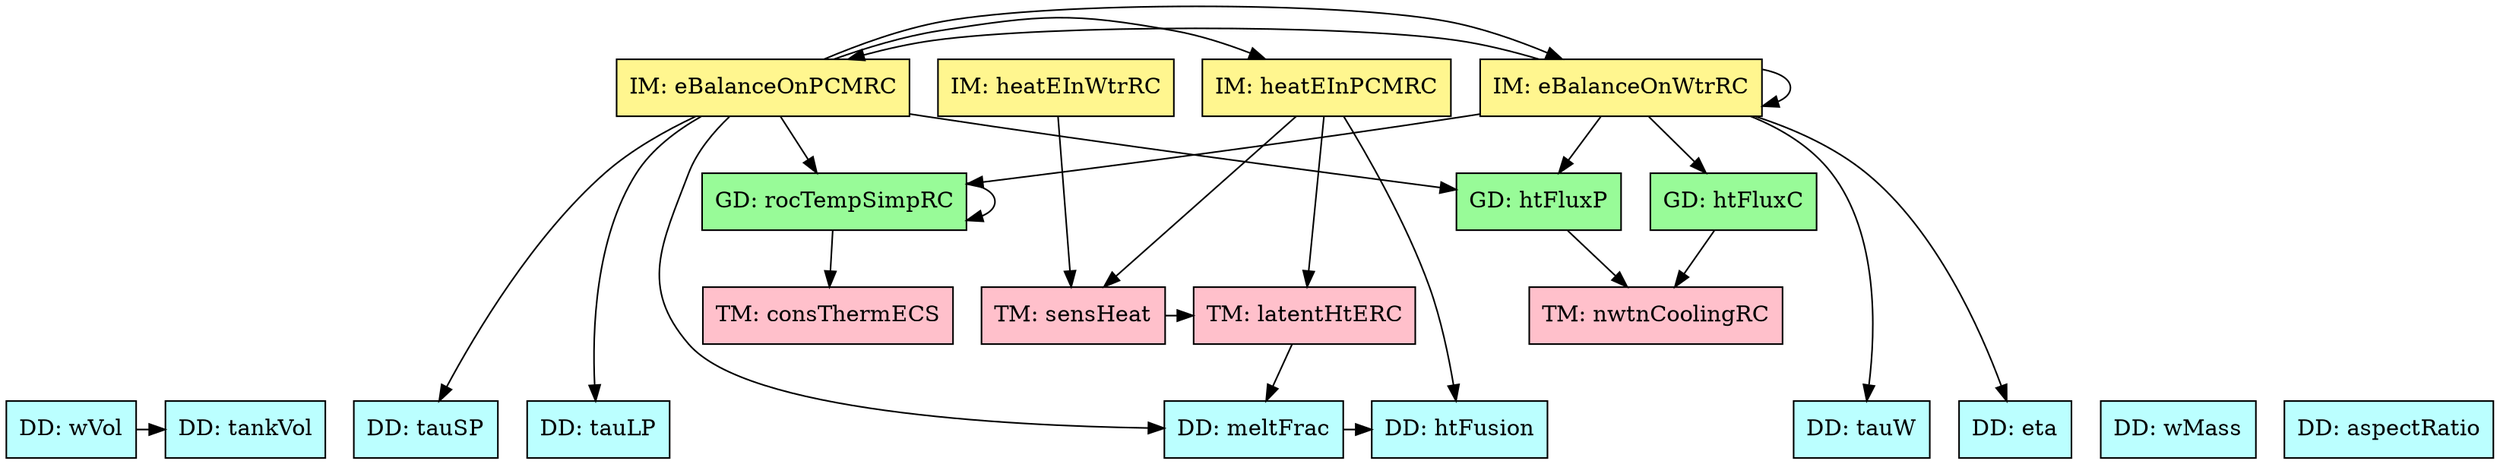 digraph refvsref {
	wVol -> tankVol;
	meltFrac -> htFusion;
	sensHeat -> latentHtERC;
	latentHtERC -> meltFrac;
	rocTempSimpRC -> consThermECS;
	rocTempSimpRC -> rocTempSimpRC;
	htFluxC -> nwtnCoolingRC;
	htFluxP -> nwtnCoolingRC;
	eBalanceOnWtrRC -> tauW;
	eBalanceOnWtrRC -> eta;
	eBalanceOnWtrRC -> rocTempSimpRC;
	eBalanceOnWtrRC -> htFluxC;
	eBalanceOnWtrRC -> htFluxP;
	eBalanceOnWtrRC -> eBalanceOnWtrRC;
	eBalanceOnWtrRC -> eBalanceOnPCMRC;
	eBalanceOnPCMRC -> tauSP;
	eBalanceOnPCMRC -> tauLP;
	eBalanceOnPCMRC -> meltFrac;
	eBalanceOnPCMRC -> rocTempSimpRC;
	eBalanceOnPCMRC -> htFluxP;
	eBalanceOnPCMRC -> eBalanceOnWtrRC;
	eBalanceOnPCMRC -> heatEInPCMRC;
	heatEInWtrRC -> sensHeat;
	heatEInPCMRC -> htFusion;
	heatEInPCMRC -> sensHeat;
	heatEInPCMRC -> latentHtERC;


	wMass	[shape=box, color=black, style=filled, fillcolor=paleturquoise1, label="DD: wMass"];
	wVol	[shape=box, color=black, style=filled, fillcolor=paleturquoise1, label="DD: wVol"];
	tankVol	[shape=box, color=black, style=filled, fillcolor=paleturquoise1, label="DD: tankVol"];
	tauW	[shape=box, color=black, style=filled, fillcolor=paleturquoise1, label="DD: tauW"];
	eta	[shape=box, color=black, style=filled, fillcolor=paleturquoise1, label="DD: eta"];
	tauSP	[shape=box, color=black, style=filled, fillcolor=paleturquoise1, label="DD: tauSP"];
	tauLP	[shape=box, color=black, style=filled, fillcolor=paleturquoise1, label="DD: tauLP"];
	htFusion	[shape=box, color=black, style=filled, fillcolor=paleturquoise1, label="DD: htFusion"];
	meltFrac	[shape=box, color=black, style=filled, fillcolor=paleturquoise1, label="DD: meltFrac"];
	aspectRatio	[shape=box, color=black, style=filled, fillcolor=paleturquoise1, label="DD: aspectRatio"];

	subgraph DD {
	rank="same"
	{wMass, wVol, tankVol, tauW, eta, tauSP, tauLP, htFusion, meltFrac, aspectRatio}
	}

	consThermECS	[shape=box, color=black, style=filled, fillcolor=pink, label="TM: consThermECS"];
	sensHeat	[shape=box, color=black, style=filled, fillcolor=pink, label="TM: sensHeat"];
	latentHtERC	[shape=box, color=black, style=filled, fillcolor=pink, label="TM: latentHtERC"];
	nwtnCoolingRC	[shape=box, color=black, style=filled, fillcolor=pink, label="TM: nwtnCoolingRC"];

	subgraph TM {
	rank="same"
	{consThermECS, sensHeat, latentHtERC, nwtnCoolingRC}
	}

	rocTempSimpRC	[shape=box, color=black, style=filled, fillcolor=palegreen, label="GD: rocTempSimpRC"];
	htFluxC	[shape=box, color=black, style=filled, fillcolor=palegreen, label="GD: htFluxC"];
	htFluxP	[shape=box, color=black, style=filled, fillcolor=palegreen, label="GD: htFluxP"];

	subgraph GD {
	rank="same"
	{rocTempSimpRC, htFluxC, htFluxP}
	}

	eBalanceOnWtrRC	[shape=box, color=black, style=filled, fillcolor=khaki1, label="IM: eBalanceOnWtrRC"];
	eBalanceOnPCMRC	[shape=box, color=black, style=filled, fillcolor=khaki1, label="IM: eBalanceOnPCMRC"];
	heatEInWtrRC	[shape=box, color=black, style=filled, fillcolor=khaki1, label="IM: heatEInWtrRC"];
	heatEInPCMRC	[shape=box, color=black, style=filled, fillcolor=khaki1, label="IM: heatEInPCMRC"];

	subgraph IM {
	rank="same"
	{eBalanceOnWtrRC, eBalanceOnPCMRC, heatEInWtrRC, heatEInPCMRC}
	}

}
